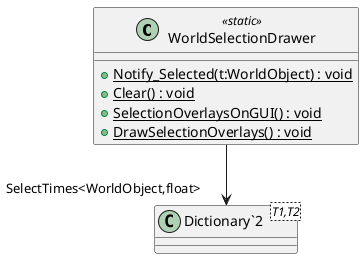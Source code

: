 @startuml
class WorldSelectionDrawer <<static>> {
    + {static} Notify_Selected(t:WorldObject) : void
    + {static} Clear() : void
    + {static} SelectionOverlaysOnGUI() : void
    + {static} DrawSelectionOverlays() : void
}
class "Dictionary`2"<T1,T2> {
}
WorldSelectionDrawer --> "SelectTimes<WorldObject,float>" "Dictionary`2"
@enduml
